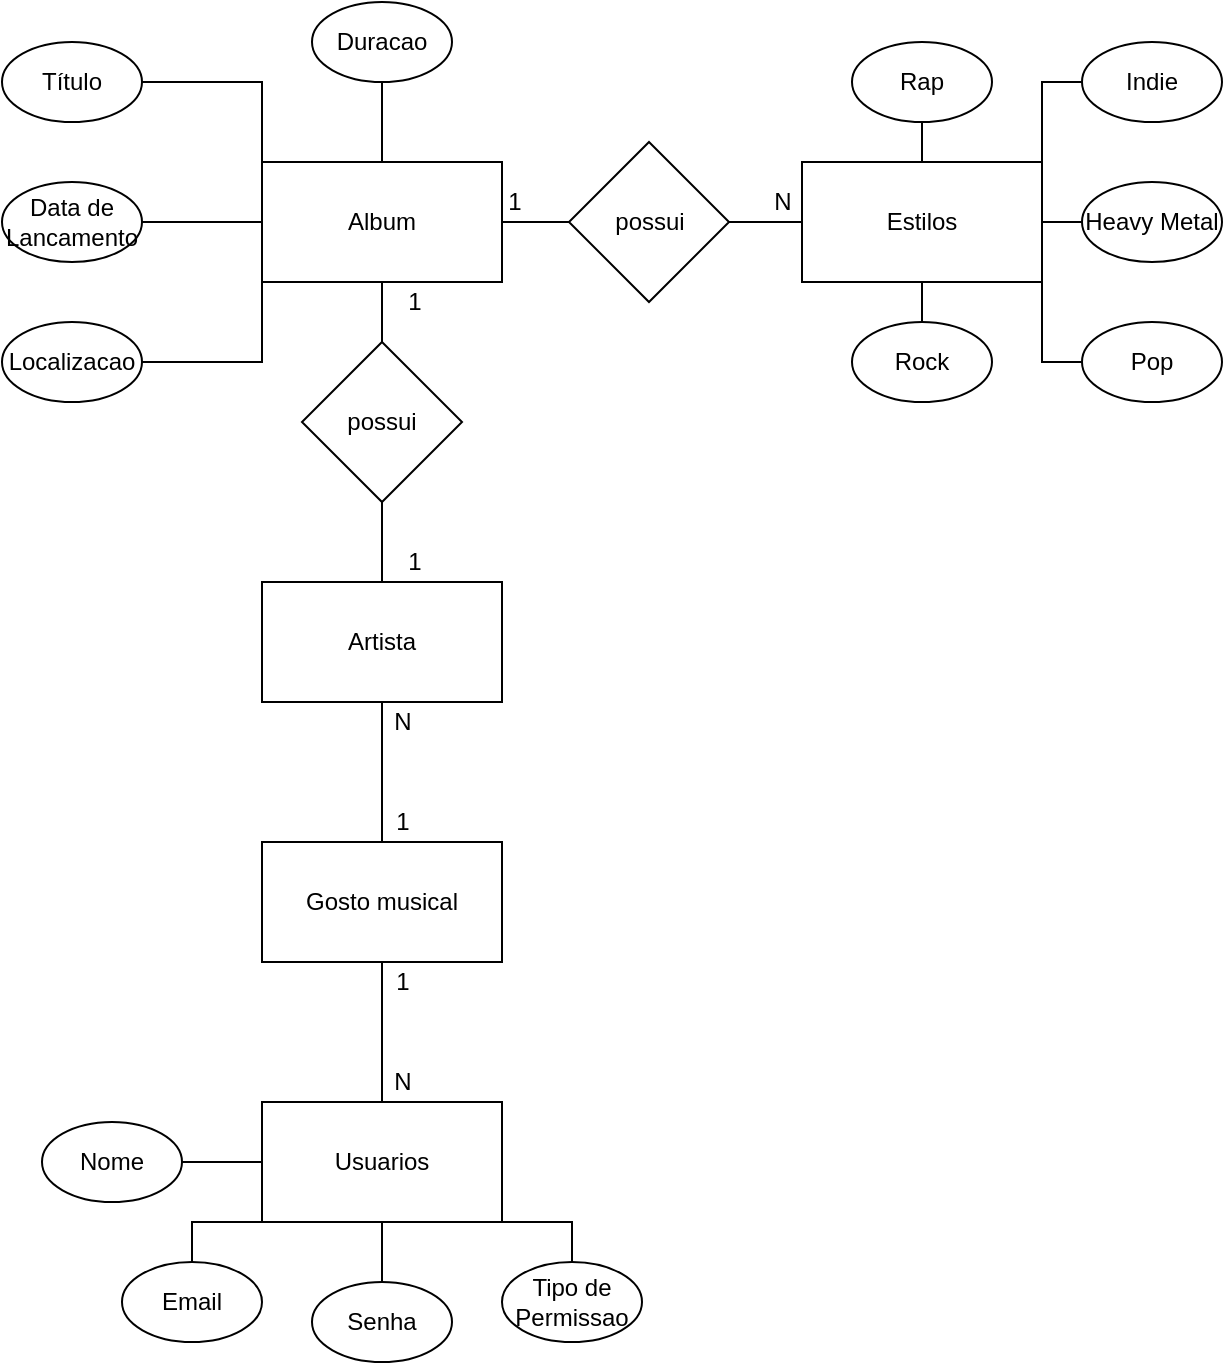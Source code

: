 <mxfile version="14.4.2" type="device"><diagram id="WAUXBI8lvJEhH59PfgXs" name="Page-1"><mxGraphModel dx="1422" dy="762" grid="1" gridSize="10" guides="1" tooltips="1" connect="1" arrows="1" fold="1" page="1" pageScale="1" pageWidth="827" pageHeight="1169" math="0" shadow="0"><root><mxCell id="0"/><mxCell id="1" parent="0"/><mxCell id="SvRuAPvzPPj0ZM859WVM-45" style="edgeStyle=orthogonalEdgeStyle;rounded=0;orthogonalLoop=1;jettySize=auto;html=1;entryX=0.5;entryY=1;entryDx=0;entryDy=0;endArrow=none;endFill=0;" edge="1" parent="1" source="SvRuAPvzPPj0ZM859WVM-1" target="SvRuAPvzPPj0ZM859WVM-44"><mxGeometry relative="1" as="geometry"/></mxCell><mxCell id="SvRuAPvzPPj0ZM859WVM-1" value="Album" style="rounded=0;whiteSpace=wrap;html=1;" vertex="1" parent="1"><mxGeometry x="239" y="80" width="120" height="60" as="geometry"/></mxCell><mxCell id="SvRuAPvzPPj0ZM859WVM-4" style="edgeStyle=orthogonalEdgeStyle;rounded=0;orthogonalLoop=1;jettySize=auto;html=1;entryX=1;entryY=0.5;entryDx=0;entryDy=0;endArrow=none;endFill=0;" edge="1" parent="1" source="SvRuAPvzPPj0ZM859WVM-2" target="SvRuAPvzPPj0ZM859WVM-1"><mxGeometry relative="1" as="geometry"/></mxCell><mxCell id="SvRuAPvzPPj0ZM859WVM-5" style="edgeStyle=orthogonalEdgeStyle;rounded=0;orthogonalLoop=1;jettySize=auto;html=1;entryX=0;entryY=0.5;entryDx=0;entryDy=0;endArrow=none;endFill=0;" edge="1" parent="1" source="SvRuAPvzPPj0ZM859WVM-2" target="SvRuAPvzPPj0ZM859WVM-3"><mxGeometry relative="1" as="geometry"/></mxCell><mxCell id="SvRuAPvzPPj0ZM859WVM-2" value="possui" style="rhombus;whiteSpace=wrap;html=1;" vertex="1" parent="1"><mxGeometry x="392.5" y="70" width="80" height="80" as="geometry"/></mxCell><mxCell id="SvRuAPvzPPj0ZM859WVM-33" style="edgeStyle=orthogonalEdgeStyle;rounded=0;orthogonalLoop=1;jettySize=auto;html=1;entryX=0.5;entryY=0;entryDx=0;entryDy=0;endArrow=none;endFill=0;" edge="1" parent="1" source="SvRuAPvzPPj0ZM859WVM-3" target="SvRuAPvzPPj0ZM859WVM-29"><mxGeometry relative="1" as="geometry"/></mxCell><mxCell id="SvRuAPvzPPj0ZM859WVM-35" style="edgeStyle=orthogonalEdgeStyle;rounded=0;orthogonalLoop=1;jettySize=auto;html=1;entryX=0;entryY=0.5;entryDx=0;entryDy=0;endArrow=none;endFill=0;" edge="1" parent="1" source="SvRuAPvzPPj0ZM859WVM-3" target="SvRuAPvzPPj0ZM859WVM-30"><mxGeometry relative="1" as="geometry"/></mxCell><mxCell id="SvRuAPvzPPj0ZM859WVM-3" value="Estilos" style="rounded=0;whiteSpace=wrap;html=1;" vertex="1" parent="1"><mxGeometry x="509" y="80" width="120" height="60" as="geometry"/></mxCell><mxCell id="SvRuAPvzPPj0ZM859WVM-6" value="1" style="text;html=1;align=center;verticalAlign=middle;resizable=0;points=[];autosize=1;" vertex="1" parent="1"><mxGeometry x="355" y="90" width="20" height="20" as="geometry"/></mxCell><mxCell id="SvRuAPvzPPj0ZM859WVM-7" value="N" style="text;html=1;align=center;verticalAlign=middle;resizable=0;points=[];autosize=1;" vertex="1" parent="1"><mxGeometry x="489" y="90" width="20" height="20" as="geometry"/></mxCell><mxCell id="SvRuAPvzPPj0ZM859WVM-51" style="edgeStyle=orthogonalEdgeStyle;rounded=0;orthogonalLoop=1;jettySize=auto;html=1;entryX=0.5;entryY=1;entryDx=0;entryDy=0;endArrow=none;endFill=0;" edge="1" parent="1" source="SvRuAPvzPPj0ZM859WVM-8" target="SvRuAPvzPPj0ZM859WVM-50"><mxGeometry relative="1" as="geometry"/></mxCell><mxCell id="SvRuAPvzPPj0ZM859WVM-8" value="Usuarios" style="whiteSpace=wrap;html=1;" vertex="1" parent="1"><mxGeometry x="239" y="550" width="120" height="60" as="geometry"/></mxCell><mxCell id="SvRuAPvzPPj0ZM859WVM-17" style="edgeStyle=orthogonalEdgeStyle;rounded=0;orthogonalLoop=1;jettySize=auto;html=1;entryX=0.5;entryY=1;entryDx=0;entryDy=0;endArrow=none;endFill=0;" edge="1" parent="1" source="SvRuAPvzPPj0ZM859WVM-9" target="SvRuAPvzPPj0ZM859WVM-8"><mxGeometry relative="1" as="geometry"/></mxCell><mxCell id="SvRuAPvzPPj0ZM859WVM-9" value="Senha" style="ellipse;whiteSpace=wrap;html=1;" vertex="1" parent="1"><mxGeometry x="264" y="640" width="70" height="40" as="geometry"/></mxCell><mxCell id="SvRuAPvzPPj0ZM859WVM-18" style="edgeStyle=orthogonalEdgeStyle;rounded=0;orthogonalLoop=1;jettySize=auto;html=1;endArrow=none;endFill=0;entryX=1;entryY=1;entryDx=0;entryDy=0;" edge="1" parent="1" source="SvRuAPvzPPj0ZM859WVM-10" target="SvRuAPvzPPj0ZM859WVM-8"><mxGeometry relative="1" as="geometry"><mxPoint x="389" y="610" as="targetPoint"/></mxGeometry></mxCell><mxCell id="SvRuAPvzPPj0ZM859WVM-10" value="Tipo de Permissao" style="ellipse;whiteSpace=wrap;html=1;" vertex="1" parent="1"><mxGeometry x="359" y="630" width="70" height="40" as="geometry"/></mxCell><mxCell id="SvRuAPvzPPj0ZM859WVM-20" style="edgeStyle=orthogonalEdgeStyle;rounded=0;orthogonalLoop=1;jettySize=auto;html=1;entryX=0;entryY=0.5;entryDx=0;entryDy=0;endArrow=none;endFill=0;" edge="1" parent="1" source="SvRuAPvzPPj0ZM859WVM-12" target="SvRuAPvzPPj0ZM859WVM-8"><mxGeometry relative="1" as="geometry"/></mxCell><mxCell id="SvRuAPvzPPj0ZM859WVM-12" value="Nome" style="ellipse;whiteSpace=wrap;html=1;" vertex="1" parent="1"><mxGeometry x="129" y="560" width="70" height="40" as="geometry"/></mxCell><mxCell id="SvRuAPvzPPj0ZM859WVM-15" style="edgeStyle=orthogonalEdgeStyle;rounded=0;orthogonalLoop=1;jettySize=auto;html=1;endArrow=none;endFill=0;entryX=0;entryY=1;entryDx=0;entryDy=0;" edge="1" parent="1" source="SvRuAPvzPPj0ZM859WVM-14" target="SvRuAPvzPPj0ZM859WVM-8"><mxGeometry relative="1" as="geometry"><mxPoint x="209" y="610" as="targetPoint"/></mxGeometry></mxCell><mxCell id="SvRuAPvzPPj0ZM859WVM-14" value="Email" style="ellipse;whiteSpace=wrap;html=1;" vertex="1" parent="1"><mxGeometry x="169" y="630" width="70" height="40" as="geometry"/></mxCell><mxCell id="SvRuAPvzPPj0ZM859WVM-24" style="edgeStyle=orthogonalEdgeStyle;rounded=0;orthogonalLoop=1;jettySize=auto;html=1;entryX=0.5;entryY=1;entryDx=0;entryDy=0;endArrow=none;endFill=0;" edge="1" parent="1" source="SvRuAPvzPPj0ZM859WVM-21" target="SvRuAPvzPPj0ZM859WVM-23"><mxGeometry relative="1" as="geometry"/></mxCell><mxCell id="SvRuAPvzPPj0ZM859WVM-21" value="Artista" style="rounded=0;whiteSpace=wrap;html=1;" vertex="1" parent="1"><mxGeometry x="239" y="290" width="120" height="60" as="geometry"/></mxCell><mxCell id="SvRuAPvzPPj0ZM859WVM-25" style="edgeStyle=orthogonalEdgeStyle;rounded=0;orthogonalLoop=1;jettySize=auto;html=1;entryX=0.5;entryY=1;entryDx=0;entryDy=0;endArrow=none;endFill=0;" edge="1" parent="1" source="SvRuAPvzPPj0ZM859WVM-23" target="SvRuAPvzPPj0ZM859WVM-1"><mxGeometry relative="1" as="geometry"/></mxCell><mxCell id="SvRuAPvzPPj0ZM859WVM-23" value="possui" style="rhombus;whiteSpace=wrap;html=1;" vertex="1" parent="1"><mxGeometry x="259" y="170" width="80" height="80" as="geometry"/></mxCell><mxCell id="SvRuAPvzPPj0ZM859WVM-26" value="1" style="text;html=1;align=center;verticalAlign=middle;resizable=0;points=[];autosize=1;" vertex="1" parent="1"><mxGeometry x="305" y="270" width="20" height="20" as="geometry"/></mxCell><mxCell id="SvRuAPvzPPj0ZM859WVM-27" value="1" style="text;html=1;align=center;verticalAlign=middle;resizable=0;points=[];autosize=1;" vertex="1" parent="1"><mxGeometry x="305" y="140" width="20" height="20" as="geometry"/></mxCell><mxCell id="SvRuAPvzPPj0ZM859WVM-34" style="edgeStyle=orthogonalEdgeStyle;rounded=0;orthogonalLoop=1;jettySize=auto;html=1;entryX=1;entryY=1;entryDx=0;entryDy=0;endArrow=none;endFill=0;" edge="1" parent="1" source="SvRuAPvzPPj0ZM859WVM-28" target="SvRuAPvzPPj0ZM859WVM-3"><mxGeometry relative="1" as="geometry"/></mxCell><mxCell id="SvRuAPvzPPj0ZM859WVM-28" value="Pop" style="ellipse;whiteSpace=wrap;html=1;" vertex="1" parent="1"><mxGeometry x="649" y="160" width="70" height="40" as="geometry"/></mxCell><mxCell id="SvRuAPvzPPj0ZM859WVM-29" value="Rock" style="ellipse;whiteSpace=wrap;html=1;" vertex="1" parent="1"><mxGeometry x="534" y="160" width="70" height="40" as="geometry"/></mxCell><mxCell id="SvRuAPvzPPj0ZM859WVM-30" value="Heavy Metal" style="ellipse;whiteSpace=wrap;html=1;" vertex="1" parent="1"><mxGeometry x="649" y="90" width="70" height="40" as="geometry"/></mxCell><mxCell id="SvRuAPvzPPj0ZM859WVM-36" style="edgeStyle=orthogonalEdgeStyle;rounded=0;orthogonalLoop=1;jettySize=auto;html=1;entryX=1;entryY=0;entryDx=0;entryDy=0;endArrow=none;endFill=0;" edge="1" parent="1" source="SvRuAPvzPPj0ZM859WVM-31" target="SvRuAPvzPPj0ZM859WVM-3"><mxGeometry relative="1" as="geometry"/></mxCell><mxCell id="SvRuAPvzPPj0ZM859WVM-31" value="Indie" style="ellipse;whiteSpace=wrap;html=1;" vertex="1" parent="1"><mxGeometry x="649" y="20" width="70" height="40" as="geometry"/></mxCell><mxCell id="SvRuAPvzPPj0ZM859WVM-37" style="edgeStyle=orthogonalEdgeStyle;rounded=0;orthogonalLoop=1;jettySize=auto;html=1;entryX=0.5;entryY=0;entryDx=0;entryDy=0;endArrow=none;endFill=0;" edge="1" parent="1" source="SvRuAPvzPPj0ZM859WVM-32" target="SvRuAPvzPPj0ZM859WVM-3"><mxGeometry relative="1" as="geometry"/></mxCell><mxCell id="SvRuAPvzPPj0ZM859WVM-32" value="Rap" style="ellipse;whiteSpace=wrap;html=1;" vertex="1" parent="1"><mxGeometry x="534" y="20" width="70" height="40" as="geometry"/></mxCell><mxCell id="SvRuAPvzPPj0ZM859WVM-41" style="edgeStyle=orthogonalEdgeStyle;rounded=0;orthogonalLoop=1;jettySize=auto;html=1;entryX=0;entryY=0.5;entryDx=0;entryDy=0;endArrow=none;endFill=0;" edge="1" parent="1" source="SvRuAPvzPPj0ZM859WVM-38" target="SvRuAPvzPPj0ZM859WVM-1"><mxGeometry relative="1" as="geometry"/></mxCell><mxCell id="SvRuAPvzPPj0ZM859WVM-38" value="Data de Lancamento" style="ellipse;whiteSpace=wrap;html=1;" vertex="1" parent="1"><mxGeometry x="109" y="90" width="70" height="40" as="geometry"/></mxCell><mxCell id="SvRuAPvzPPj0ZM859WVM-42" style="edgeStyle=orthogonalEdgeStyle;rounded=0;orthogonalLoop=1;jettySize=auto;html=1;entryX=0.25;entryY=0;entryDx=0;entryDy=0;endArrow=none;endFill=0;" edge="1" parent="1" source="SvRuAPvzPPj0ZM859WVM-39" target="SvRuAPvzPPj0ZM859WVM-1"><mxGeometry relative="1" as="geometry"><Array as="points"><mxPoint x="239" y="40"/><mxPoint x="239" y="80"/></Array></mxGeometry></mxCell><mxCell id="SvRuAPvzPPj0ZM859WVM-39" value="Título" style="ellipse;whiteSpace=wrap;html=1;" vertex="1" parent="1"><mxGeometry x="109" y="20" width="70" height="40" as="geometry"/></mxCell><mxCell id="SvRuAPvzPPj0ZM859WVM-43" style="edgeStyle=orthogonalEdgeStyle;rounded=0;orthogonalLoop=1;jettySize=auto;html=1;entryX=0;entryY=1;entryDx=0;entryDy=0;endArrow=none;endFill=0;" edge="1" parent="1" source="SvRuAPvzPPj0ZM859WVM-40" target="SvRuAPvzPPj0ZM859WVM-1"><mxGeometry relative="1" as="geometry"/></mxCell><mxCell id="SvRuAPvzPPj0ZM859WVM-40" value="Localizacao" style="ellipse;whiteSpace=wrap;html=1;" vertex="1" parent="1"><mxGeometry x="109" y="160" width="70" height="40" as="geometry"/></mxCell><mxCell id="SvRuAPvzPPj0ZM859WVM-44" value="Duracao" style="ellipse;whiteSpace=wrap;html=1;" vertex="1" parent="1"><mxGeometry x="264" width="70" height="40" as="geometry"/></mxCell><mxCell id="SvRuAPvzPPj0ZM859WVM-52" style="edgeStyle=orthogonalEdgeStyle;rounded=0;orthogonalLoop=1;jettySize=auto;html=1;entryX=0.5;entryY=1;entryDx=0;entryDy=0;endArrow=none;endFill=0;" edge="1" parent="1" source="SvRuAPvzPPj0ZM859WVM-50" target="SvRuAPvzPPj0ZM859WVM-21"><mxGeometry relative="1" as="geometry"/></mxCell><mxCell id="SvRuAPvzPPj0ZM859WVM-50" value="Gosto musical" style="rounded=0;whiteSpace=wrap;html=1;" vertex="1" parent="1"><mxGeometry x="239" y="420" width="120" height="60" as="geometry"/></mxCell><mxCell id="SvRuAPvzPPj0ZM859WVM-53" value="N" style="text;html=1;align=center;verticalAlign=middle;resizable=0;points=[];autosize=1;" vertex="1" parent="1"><mxGeometry x="299" y="530" width="20" height="20" as="geometry"/></mxCell><mxCell id="SvRuAPvzPPj0ZM859WVM-54" value="N" style="text;html=1;align=center;verticalAlign=middle;resizable=0;points=[];autosize=1;" vertex="1" parent="1"><mxGeometry x="299" y="350" width="20" height="20" as="geometry"/></mxCell><mxCell id="SvRuAPvzPPj0ZM859WVM-55" value="1" style="text;html=1;align=center;verticalAlign=middle;resizable=0;points=[];autosize=1;" vertex="1" parent="1"><mxGeometry x="299" y="400" width="20" height="20" as="geometry"/></mxCell><mxCell id="SvRuAPvzPPj0ZM859WVM-56" value="1" style="text;html=1;align=center;verticalAlign=middle;resizable=0;points=[];autosize=1;" vertex="1" parent="1"><mxGeometry x="299" y="480" width="20" height="20" as="geometry"/></mxCell></root></mxGraphModel></diagram></mxfile>